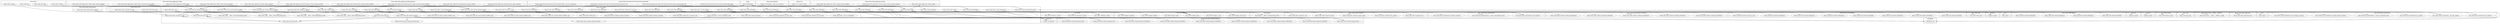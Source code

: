 digraph {
graph [overlap=false]
subgraph cluster_Class_MOP_Mixin_HasMethods {
	label="Class::MOP::Mixin::HasMethods";
	"Class::MOP::Mixin::HasMethods::has_method";
	"Class::MOP::Mixin::HasMethods::_restore_metamethods_from";
	"Class::MOP::Mixin::HasMethods::reset_package_cache_flag";
	"Class::MOP::Mixin::HasMethods::wrapped_method_metaclass";
	"Class::MOP::Mixin::HasMethods::_add_meta_method";
	"Class::MOP::Mixin::HasMethods::get_method";
}
subgraph cluster_Class_MOP_Module {
	label="Class::MOP::Module";
	"Class::MOP::Module::create";
}
subgraph cluster_Moose_Meta_Role_Application_RoleSummation {
	label="Moose::Meta::Role::Application::RoleSummation";
	"Moose::Meta::Role::Application::RoleSummation::check_required_methods";
	"Moose::Meta::Role::Application::RoleSummation::apply_override_method_modifiers";
	"Moose::Meta::Role::Application::RoleSummation::apply_attributes";
	"Moose::Meta::Role::Application::RoleSummation::apply_methods";
	"Moose::Meta::Role::Application::RoleSummation::apply_method_modifiers";
}
subgraph cluster_Scalar_Util {
	label="Scalar::Util";
	"Scalar::Util::blessed";
}
subgraph cluster_Moose_Meta_Role_Method_Conflicting {
	label="Moose::Meta::Role::Method::Conflicting";
	"Moose::Meta::Role::Method::Conflicting::BEGIN@3";
	"Moose::Meta::Role::Method::Conflicting::BEGIN@15";
	"Moose::Meta::Role::Method::Conflicting::BEGIN@13";
	"Moose::Meta::Role::Method::Conflicting::BEGIN@11";
	"Moose::Meta::Role::Method::Conflicting::BEGIN@10";
}
subgraph cluster_Moose_Meta_Role_Application_ToClass {
	label="Moose::Meta::Role::Application::ToClass";
	"Moose::Meta::Role::Application::ToClass::apply_override_method_modifiers";
	"Moose::Meta::Role::Application::ToClass::apply";
	"Moose::Meta::Role::Application::ToClass::apply_method_modifiers";
}
subgraph cluster_metaclass {
	label="metaclass";
	"metaclass::import";
}
subgraph cluster_UNIVERSAL {
	label="UNIVERSAL";
	"UNIVERSAL::isa";
}
subgraph cluster_Moose_Meta_Class {
	label="Moose::Meta::Class";
	"Moose::Meta::Class::does_role";
	"Moose::Meta::Class::calculate_all_roles";
}
subgraph cluster_Class_Load {
	label="Class::Load";
	"Class::Load::load_class";
}
subgraph cluster_warnings {
	label="warnings";
	"warnings::import";
}
subgraph cluster_Moose_Meta_Role {
	label="Moose::Meta::Role";
	"Moose::Meta::Role::BEGIN@18";
	"Moose::Meta::Role::get_override_method_modifier";
	"Moose::Meta::Role::_new";
	"Moose::Meta::Role::get_required_methods_map";
	"Moose::Meta::Role::__ANON__[Moose/Meta/Role.pm:354]";
	"Moose::Meta::Role::__ANON__[Moose/Meta/Role.pm:400]";
	"Moose::Meta::Role::initialize";
	"Moose::Meta::Role::BEGIN@16";
	"Moose::Meta::Role::add_override_method_modifier";
	"Moose::Meta::Role::get_method_modifier_list";
	"Moose::Meta::Role::create_anon_role";
	"Moose::Meta::Role::__ANON__[Moose/Meta/Role.pm:308]";
	"Moose::Meta::Role::composition_class_roles";
	"Moose::Meta::Role::add_required_methods";
	"Moose::Meta::Role::add_role";
	"Moose::Meta::Role::add_attribute";
	"Moose::Meta::Role::applied_attribute_metaclass";
	"Moose::Meta::Role::application_to_instance_class";
	"Moose::Meta::Role::_anon_package_prefix";
	"Moose::Meta::Role::conflicting_method_metaclass";
	"Moose::Meta::Role::method_metaclass";
	"Moose::Meta::Role::required_method_metaclass";
	"Moose::Meta::Role::BEGIN@23";
	"Moose::Meta::Role::BEGIN@22";
	"Moose::Meta::Role::_role_for_combination";
	"Moose::Meta::Role::BEGIN@19";
	"Moose::Meta::Role::find_method_by_name";
	"Moose::Meta::Role::BEGIN@24";
	"Moose::Meta::Role::calculate_all_roles";
	"Moose::Meta::Role::BEGIN@14";
	"Moose::Meta::Role::does_role";
	"Moose::Meta::Role::BEGIN@27";
	"Moose::Meta::Role::BEGIN@13";
	"Moose::Meta::Role::get_after_method_modifiers_map";
	"Moose::Meta::Role::BEGIN@21";
	"Moose::Meta::Role::BEGIN@20";
	"Moose::Meta::Role::get_override_method_modifiers_map";
	"Moose::Meta::Role::_restore_metaobjects_from";
	"Moose::Meta::Role::BEGIN@11";
	"Moose::Meta::Role::_meta_method_class";
	"Moose::Meta::Role::BEGIN@10";
	"Moose::Meta::Role::application_to_role_class";
	"Moose::Meta::Role::BEGIN@2";
	"Moose::Meta::Role::has_override_method_modifier";
	"Moose::Meta::Role::combine";
	"Moose::Meta::Role::BEGIN@25";
	"Moose::Meta::Role::create";
	"Moose::Meta::Role::add_conflicting_method";
	"Moose::Meta::Role::application_to_class_class";
	"Moose::Meta::Role::CORE:match";
	"Moose::Meta::Role::apply";
	"Moose::Meta::Role::get_before_method_modifiers_map";
	"Moose::Meta::Role::BEGIN@15";
	"Moose::Meta::Role::get_around_method_modifiers_map";
	"Moose::Meta::Role::reinitialize";
	"Moose::Meta::Role::__ANON__[Moose/Meta/Role.pm:91]";
	"Moose::Meta::Role::get_roles";
	"Moose::Meta::Role::BEGIN@9";
	"Moose::Meta::Role::_attach_attribute";
}
subgraph cluster_Moose_Meta_Class___ANON___SERIAL_2 {
	label="Moose::Meta::Class::__ANON__::SERIAL::2";
	"Moose::Meta::Class::__ANON__::SERIAL::2::apply";
}
subgraph cluster_Moose_Role {
	label="Moose::Role";
	"Moose::Role::override";
	"Moose::Role::has";
	"Moose::Role::init_meta";
	"Moose::Role::requires";
}
subgraph cluster_Class_MOP_Mixin_AttributeCore {
	label="Class::MOP::Mixin::AttributeCore";
	"Class::MOP::Mixin::AttributeCore::default";
}
subgraph cluster_Moose_Meta_Role_Application_ToRole {
	label="Moose::Meta::Role::Application::ToRole";
	"Moose::Meta::Role::Application::ToRole::check_required_methods";
	"Moose::Meta::Role::Application::ToRole::apply_override_method_modifiers";
	"Moose::Meta::Role::Application::ToRole::apply_method_modifiers";
	"Moose::Meta::Role::Application::ToRole::apply_attributes";
	"Moose::Meta::Role::Application::ToRole::apply";
}
subgraph cluster_Moose {
	label="Moose";
	"Moose::BEGIN@36";
}
subgraph cluster_MooseX_Role_Parameterized_Meta_Role_Parameterizable {
	label="MooseX::Role::Parameterized::Meta::Role::Parameterizable";
	"MooseX::Role::Parameterized::Meta::Role::Parameterizable::generate_role";
	"MooseX::Role::Parameterized::Meta::Role::Parameterizable::apply";
	"MooseX::Role::Parameterized::Meta::Role::Parameterizable::apply_parameterizable_role";
	"MooseX::Role::Parameterized::Meta::Role::Parameterizable::_role_for_combination";
}
subgraph cluster_base {
	label="base";
	"base::import";
}
subgraph cluster_Exporter {
	label="Exporter";
	"Exporter::import";
}
subgraph cluster_Moose_Meta_Role_Composite {
	label="Moose::Meta::Role::Composite";
	"Moose::Meta::Role::Composite::new";
	"Moose::Meta::Role::Composite::apply_params";
	"Moose::Meta::Role::Composite::has_method";
	"Moose::Meta::Role::Composite::_new";
	"Moose::Meta::Role::Composite::name";
}
subgraph cluster_Moose_Util_MetaRole {
	label="Moose::Util::MetaRole";
	"Moose::Util::MetaRole::_make_new_metaclass";
}
subgraph cluster_Moose_Meta_Role_Method {
	label="Moose::Meta::Role::Method";
	"Moose::Meta::Role::Method::BEGIN@10";
	"Moose::Meta::Role::Method::BEGIN@11";
	"Moose::Meta::Role::Method::BEGIN@3";
	"Moose::Meta::Role::Method::BEGIN@13";
}
subgraph cluster_Moose_Meta_Role_Attribute {
	label="Moose::Meta::Role::Attribute";
	"Moose::Meta::Role::Attribute::BEGIN@16";
	"Moose::Meta::Role::Attribute::BEGIN@10";
	"Moose::Meta::Role::Attribute::BEGIN@2";
	"Moose::Meta::Role::Attribute::BEGIN@12";
	"Moose::Meta::Role::Attribute::attach_to_role";
	"Moose::Meta::Role::Attribute::BEGIN@14";
	"Moose::Meta::Role::Attribute::BEGIN@9";
	"Moose::Meta::Role::Attribute::BEGIN@13";
}
subgraph cluster_Moose_Meta_Role_Method_Required {
	label="Moose::Meta::Role::Method::Required";
	"Moose::Meta::Role::Method::Required::BEGIN@14";
	"Moose::Meta::Role::Method::Required::BEGIN@17";
	"Moose::Meta::Role::Method::Required::BEGIN@12";
	"Moose::Meta::Role::Method::Required::BEGIN@10";
	"Moose::Meta::Role::Method::Required::BEGIN@11";
	"Moose::Meta::Role::Method::Required::name";
	"Moose::Meta::Role::Method::Required::BEGIN@3";
	"Moose::Meta::Role::Method::Required::new";
	"Moose::Meta::Role::Method::Required::meta";
}
subgraph cluster_Class_MOP_Mixin_HasAttributes {
	label="Class::MOP::Mixin::HasAttributes";
	"Class::MOP::Mixin::HasAttributes::_restore_metaattributes_from";
	"Class::MOP::Mixin::HasAttributes::add_attribute";
	"Class::MOP::Mixin::HasAttributes::attribute_metaclass";
}
subgraph cluster_Class_MOP_Mixin {
	label="Class::MOP::Mixin";
	"Class::MOP::Mixin::meta";
}
subgraph cluster_Sub_Exporter {
	label="Sub::Exporter";
	"Sub::Exporter::__ANON__[Sub/Exporter.pm:756]";
}
subgraph cluster_Moose_Util {
	label="Moose::Util";
	"Moose::Util::_apply_all_roles";
}
subgraph cluster_strict {
	label="strict";
	"strict::import";
}
subgraph cluster_Class_MOP {
	label="Class::MOP";
	"Class::MOP::_definition_context";
	"Class::MOP::get_metaclass_by_name";
	"Class::MOP::metaclass_is_weak";
}
subgraph cluster_Class_MOP_Package {
	label="Class::MOP::Package";
	"Class::MOP::Package::is_anon";
	"Class::MOP::Package::reinitialize";
	"Class::MOP::Package::initialize";
	"Class::MOP::Package::name";
	"Class::MOP::Package::create";
	"Class::MOP::Package::create_anon";
}
subgraph cluster_Moose_Meta_Role_Application {
	label="Moose::Meta::Role::Application";
	"Moose::Meta::Role::Application::new";
}
"Class::MOP::Mixin::AttributeCore::default" -> "Moose::Meta::Role::__ANON__[Moose/Meta/Role.pm:354]";
"Moose::Meta::Role::_new" -> "Moose::Meta::Role::__ANON__[Moose/Meta/Role.pm:354]";
"Moose::Meta::Role::Composite::_new" -> "Moose::Meta::Role::__ANON__[Moose/Meta/Role.pm:354]";
"Class::MOP::Mixin::AttributeCore::default" -> "Moose::Meta::Role::__ANON__[Moose/Meta/Role.pm:308]";
"Moose::Meta::Role::_new" -> "Moose::Meta::Role::__ANON__[Moose/Meta/Role.pm:308]";
"Moose::Meta::Role::Composite::_new" -> "Moose::Meta::Role::__ANON__[Moose/Meta/Role.pm:308]";
"Moose::Meta::Role::apply" -> "Moose::Meta::Class::__ANON__::SERIAL::2::apply";
"Moose::Meta::Role::BEGIN@22" -> "Moose::Meta::Role::Method::Conflicting::BEGIN@10";
"Moose::Meta::Role::reinitialize" -> "Class::MOP::Mixin::HasMethods::wrapped_method_metaclass";
"Moose::Meta::Role::add_required_methods" -> "Scalar::Util::blessed";
"Moose::Meta::Role::add_attribute" -> "Scalar::Util::blessed";
"Moose::Meta::Role::add_role" -> "Scalar::Util::blessed";
"Moose::Meta::Role::reinitialize" -> "Scalar::Util::blessed";
"Moose::Meta::Role::does_role" -> "Scalar::Util::blessed";
"Moose::Meta::Role::combine" -> "Scalar::Util::blessed";
"Moose::Meta::Role::apply" -> "Scalar::Util::blessed";
"Moose::Meta::Role::BEGIN@21" -> "Moose::Meta::Role::Method::Required::BEGIN@10";
"Moose::Meta::Role::BEGIN@22" -> "Moose::Meta::Role::Method::Conflicting::BEGIN@13";
"Moose::Meta::Role::reinitialize" -> "Moose::Meta::Role::application_to_class_class";
"Moose::Meta::Role::apply" -> "Moose::Meta::Role::application_to_class_class";
"Moose::BEGIN@36" -> "Moose::Meta::Role::BEGIN@15";
"Moose::BEGIN@36" -> "Moose::Meta::Role::BEGIN@9";
"Moose::Meta::Role::combine" -> "MooseX::Role::Parameterized::Meta::Role::Parameterizable::_role_for_combination";
"Moose::Meta::Role::apply" -> "Moose::Meta::Role::Application::ToClass::apply";
"Moose::Meta::Role::BEGIN@21" -> "Class::MOP::_definition_context";
"Moose::Meta::Role::BEGIN@22" -> "Class::MOP::_definition_context";
"Moose::Meta::Role::BEGIN@19" -> "Class::MOP::_definition_context";
"Moose::Meta::Role::BEGIN@19" -> "Moose::Meta::Role::Attribute::BEGIN@13";
"Moose::Meta::Role::find_method_by_name" -> "Class::MOP::Mixin::HasMethods::get_method";
"Moose::Meta::Role::create" -> "Class::MOP::Module::create";
"Moose::BEGIN@36" -> "Moose::Meta::Role::BEGIN@24";
"Moose::Meta::Role::reinitialize" -> "Moose::Meta::Role::required_method_metaclass";
"Moose::Meta::Role::add_required_methods" -> "Moose::Meta::Role::required_method_metaclass";
"Moose::BEGIN@36" -> "Moose::Meta::Role::BEGIN@22";
"Moose::BEGIN@36" -> "Moose::Meta::Role::BEGIN@10";
"Moose::Meta::Role::BEGIN@20" -> "Moose::Meta::Role::Method::BEGIN@10";
"Moose::Meta::Role::BEGIN@21" -> "Moose::Meta::Role::Method::Required::BEGIN@3";
"Moose::Meta::Class::does_role" -> "Moose::Meta::Role::does_role";
"Moose::Meta::Role::does_role" -> "Moose::Meta::Role::does_role";
"Moose::Meta::Role::get_method_modifier_list" -> "Moose::Meta::Role::get_after_method_modifiers_map";
"Moose::Meta::Role::Application::ToRole::apply_override_method_modifiers" -> "Moose::Meta::Role::has_override_method_modifier";
"Moose::Meta::Role::BEGIN@21" -> "Moose::Meta::Role::Method::Required::BEGIN@12";
"Moose::Util::_apply_all_roles" -> "Moose::Meta::Role::apply";
"MooseX::Role::Parameterized::Meta::Role::Parameterizable::apply" -> "Moose::Meta::Role::apply";
"MooseX::Role::Parameterized::Meta::Role::Parameterizable::apply_parameterizable_role" -> "Moose::Meta::Role::apply";
"Moose::Meta::Role::_restore_metaobjects_from" -> "Class::MOP::Mixin::HasAttributes::_restore_metaattributes_from";
"Moose::Meta::Role::BEGIN@19" -> "Moose::Meta::Role::Attribute::BEGIN@12";
"Moose::BEGIN@36" -> "Moose::Meta::Role::BEGIN@23";
"Moose::Meta::Role::apply" -> "Class::Load::load_class";
"Moose::Meta::Role::BEGIN@22" -> "Moose::Meta::Role::Method::Conflicting::BEGIN@3";
"Moose::Meta::Role::BEGIN@11" -> "metaclass::import";
"Moose::Meta::Role::add_conflicting_method" -> "Moose::Meta::Role::Method::Required::new";
"Moose::Meta::Role::add_required_methods" -> "Moose::Meta::Role::Method::Required::new";
"Moose::Meta::Role::BEGIN@21" -> "Moose::Meta::Role::Method::Required::BEGIN@14";
"Moose::BEGIN@36" -> "Moose::Meta::Role::BEGIN@16";
"Moose::Meta::Role::Application::RoleSummation::check_required_methods" -> "Moose::Meta::Role::add_required_methods";
"Moose::Meta::Role::Application::ToRole::check_required_methods" -> "Moose::Meta::Role::add_required_methods";
"Moose::Meta::Role::add_conflicting_method" -> "Moose::Meta::Role::add_required_methods";
"Moose::Role::requires" -> "Moose::Meta::Role::add_required_methods";
"Moose::Meta::Role::BEGIN@16" -> "Sub::Exporter::__ANON__[Sub/Exporter.pm:756]";
"Moose::Meta::Role::BEGIN@24" -> "Sub::Exporter::__ANON__[Sub/Exporter.pm:756]";
"Moose::Meta::Role::Application::ToRole::apply_override_method_modifiers" -> "Moose::Meta::Role::get_method_modifier_list";
"Moose::Meta::Role::Application::RoleSummation::apply_override_method_modifiers" -> "Moose::Meta::Role::get_method_modifier_list";
"Moose::Meta::Role::Application::ToRole::apply_method_modifiers" -> "Moose::Meta::Role::get_method_modifier_list";
"Moose::Meta::Role::Application::ToClass::apply_override_method_modifiers" -> "Moose::Meta::Role::get_method_modifier_list";
"Moose::Meta::Role::Application::ToClass::apply_method_modifiers" -> "Moose::Meta::Role::get_method_modifier_list";
"Moose::Meta::Role::Application::RoleSummation::apply_method_modifiers" -> "Moose::Meta::Role::get_method_modifier_list";
"Moose::Meta::Role::Composite::new" -> "Moose::Meta::Role::composition_class_roles";
"Moose::BEGIN@36" -> "Moose::Meta::Role::BEGIN@19";
"Moose::Meta::Role::create_anon_role" -> "Class::MOP::Package::create_anon";
"Moose::Meta::Role::BEGIN@9" -> "strict::import";
"Moose::Meta::Role::add_role" -> "Class::MOP::Mixin::HasMethods::reset_package_cache_flag";
"Class::MOP::Package::reinitialize" -> "Moose::Meta::Role::initialize";
"Class::MOP::Package::create" -> "Moose::Meta::Role::initialize";
"Moose::Role::init_meta" -> "Moose::Meta::Role::initialize";
"Moose::Meta::Role::reinitialize" -> "Moose::Meta::Role::conflicting_method_metaclass";
"Moose::Meta::Role::add_conflicting_method" -> "Moose::Meta::Role::conflicting_method_metaclass";
"Moose::Meta::Role::initialize" -> "Class::MOP::Package::initialize";
"Moose::BEGIN@36" -> "Moose::Meta::Role::BEGIN@2";
"Moose::Meta::Role::BEGIN@22" -> "Moose::Meta::Role::Method::Conflicting::BEGIN@15";
"Moose::Meta::Role::apply" -> "Moose::Meta::Role::Application::new";
"Moose::Meta::Role::add_required_methods" -> "Moose::Meta::Role::Method::Required::name";
"Moose::BEGIN@36" -> "Moose::Meta::Role::BEGIN@14";
"Moose::Meta::Role::BEGIN@19" -> "Class::MOP::Mixin::meta";
"Moose::Meta::Role::reinitialize" -> "Class::MOP::metaclass_is_weak";
"Moose::Meta::Role::get_method_modifier_list" -> "Moose::Meta::Role::get_before_method_modifiers_map";
"Moose::Meta::Role::initialize" -> "Class::MOP::get_metaclass_by_name";
"Moose::Meta::Role::BEGIN@19" -> "Moose::Meta::Role::Attribute::BEGIN@9";
"Moose::BEGIN@36" -> "Moose::Meta::Role::BEGIN@21";
"Moose::Meta::Role::BEGIN@19" -> "Moose::Meta::Role::Attribute::BEGIN@2";
"Moose::Meta::Role::_restore_metaobjects_from" -> "Moose::Meta::Role::get_roles";
"Moose::Meta::Role::calculate_all_roles" -> "Moose::Meta::Role::get_roles";
"Moose::Meta::Role::add_role" -> "Moose::Meta::Role::get_roles";
"Moose::Meta::Role::does_role" -> "Moose::Meta::Role::get_roles";
"Class::MOP::Package::is_anon" -> "Moose::Meta::Role::_anon_package_prefix";
"Class::MOP::Package::create_anon" -> "Moose::Meta::Role::_anon_package_prefix";
"Moose::Meta::Role::combine" -> "Moose::Meta::Role::_role_for_combination";
"Moose::Meta::Role::BEGIN@15" -> "Exporter::import";
"Moose::Meta::Role::BEGIN@13" -> "Exporter::import";
"Moose::Meta::Role::BEGIN@14" -> "Exporter::import";
"Moose::BEGIN@36" -> "Moose::Meta::Role::BEGIN@27";
"Moose::Meta::Role::BEGIN@19" -> "Moose::Meta::Role::Attribute::BEGIN@16";
"Moose::Meta::Role::reinitialize" -> "Moose::Meta::Role::application_to_role_class";
"Moose::Meta::Role::apply" -> "Moose::Meta::Role::application_to_role_class";
"Moose::Meta::Role::BEGIN@20" -> "Moose::Meta::Role::Method::BEGIN@13";
"Moose::Meta::Role::BEGIN@21" -> "Moose::Meta::Role::Method::Required::BEGIN@17";
"Moose::Meta::Role::_restore_metaobjects_from" -> "Class::MOP::Mixin::HasMethods::_restore_metamethods_from";
"Moose::Meta::Role::BEGIN@20" -> "Moose::Meta::Role::Method::BEGIN@11";
"Moose::Meta::Role::BEGIN@27" -> "base::import";
"Moose::Meta::Role::get_method_modifier_list" -> "Moose::Meta::Role::get_override_method_modifiers_map";
"Moose::Meta::Role::add_override_method_modifier" -> "Moose::Meta::Role::get_override_method_modifiers_map";
"Moose::Meta::Role::get_override_method_modifier" -> "Moose::Meta::Role::get_override_method_modifiers_map";
"Moose::Meta::Role::has_override_method_modifier" -> "Moose::Meta::Role::get_override_method_modifiers_map";
"Moose::Meta::Role::reinitialize" -> "Moose::Meta::Role::_restore_metaobjects_from";
"Class::MOP::Package::create_anon" -> "Moose::Meta::Role::create";
"Moose::Meta::Role::BEGIN@10" -> "warnings::import";
"Moose::Meta::Role::reinitialize" -> "Moose::Meta::Role::application_to_instance_class";
"Moose::Meta::Role::Application::ToRole::check_required_methods" -> "Moose::Meta::Role::find_method_by_name";
"Class::MOP::Mixin::HasMethods::_add_meta_method" -> "Moose::Meta::Role::find_method_by_name";
"Moose::BEGIN@36" -> "Moose::Meta::Role::BEGIN@13";
"Moose::Meta::Role::Application::RoleSummation::apply_methods" -> "Moose::Meta::Role::add_conflicting_method";
"Moose::Meta::Role::BEGIN@19" -> "Moose::Meta::Role::Attribute::BEGIN@10";
"MooseX::Role::Parameterized::Meta::Role::Parameterizable::generate_role" -> "Moose::Meta::Role::create_anon_role";
"Moose::Meta::Role::combine" -> "Moose::Meta::Role::Composite::apply_params";
"Moose::Role::override" -> "Moose::Meta::Role::add_override_method_modifier";
"Moose::Meta::Role::Application::ToRole::apply_override_method_modifiers" -> "Moose::Meta::Role::add_override_method_modifier";
"Moose::Meta::Role::Application::RoleSummation::apply_override_method_modifiers" -> "Moose::Meta::Role::add_override_method_modifier";
"Moose::Meta::Role::Application::ToRole::apply" -> "Moose::Meta::Role::add_role";
"Moose::Meta::Role::reinitialize" -> "Moose::Meta::Role::method_metaclass";
"Moose::Meta::Role::calculate_all_roles" -> "Moose::Meta::Role::Composite::name";
"Moose::Meta::Role::BEGIN@22" -> "Moose::Meta::Role::Method::Conflicting::BEGIN@11";
"Moose::Meta::Role::add_override_method_modifier" -> "Moose::Meta::Role::Composite::has_method";
"Moose::Meta::Role::BEGIN@21" -> "Class::MOP::Mixin::HasAttributes::add_attribute";
"Moose::Meta::Role::add_attribute" -> "Class::MOP::Mixin::HasAttributes::add_attribute";
"Moose::Meta::Role::BEGIN@22" -> "Class::MOP::Mixin::HasAttributes::add_attribute";
"Moose::Meta::Role::BEGIN@19" -> "Class::MOP::Mixin::HasAttributes::add_attribute";
"Class::MOP::Mixin::HasAttributes::add_attribute" -> "Moose::Meta::Role::_attach_attribute";
"Moose::Meta::Role::add_role" -> "UNIVERSAL::isa";
"Moose::Meta::Role::reinitialize" -> "UNIVERSAL::isa";
"Moose::Meta::Role::add_attribute" -> "UNIVERSAL::isa";
"Moose::Meta::Role::apply" -> "UNIVERSAL::isa";
"Class::MOP::Mixin::HasMethods::_add_meta_method" -> "Moose::Meta::Role::_meta_method_class";
"Moose::Meta::Role::BEGIN@21" -> "Moose::Meta::Role::Method::Required::BEGIN@11";
"Moose::BEGIN@36" -> "Moose::Meta::Role::BEGIN@25";
"Moose::Meta::Role::Application::ToRole::apply_override_method_modifiers" -> "Moose::Meta::Role::get_override_method_modifier";
"Moose::Meta::Role::Application::RoleSummation::apply_override_method_modifiers" -> "Moose::Meta::Role::get_override_method_modifier";
"Moose::Meta::Role::Application::ToClass::apply_override_method_modifiers" -> "Moose::Meta::Role::get_override_method_modifier";
"Moose::Meta::Role::calculate_all_roles" -> "Moose::Meta::Role::calculate_all_roles";
"Moose::Meta::Class::calculate_all_roles" -> "Moose::Meta::Role::calculate_all_roles";
"Moose::BEGIN@36" -> "Moose::Meta::Role::BEGIN@18";
"Moose::Meta::Role::apply" -> "Moose::Meta::Role::Application::ToRole::apply";
"Moose::Meta::Role::reinitialize" -> "Moose::Meta::Role::applied_attribute_metaclass";
"Moose::Meta::Role::combine" -> "Moose::Meta::Role::Composite::new";
"Moose::BEGIN@36" -> "Moose::Meta::Role::BEGIN@11";
"Moose::Meta::Role::add_override_method_modifier" -> "Class::MOP::Mixin::HasMethods::has_method";
"Moose::Meta::Role::_attach_attribute" -> "Moose::Meta::Role::Attribute::attach_to_role";
"Moose::Meta::Role::add_required_methods" -> "Moose::Meta::Role::get_required_methods_map";
"Class::MOP::Mixin::AttributeCore::default" -> "Moose::Meta::Role::__ANON__[Moose/Meta/Role.pm:400]";
"Moose::Meta::Role::_new" -> "Moose::Meta::Role::__ANON__[Moose/Meta/Role.pm:400]";
"Moose::Meta::Role::Application::ToRole::apply_attributes" -> "Moose::Meta::Role::add_attribute";
"Moose::Meta::Role::Application::RoleSummation::apply_attributes" -> "Moose::Meta::Role::add_attribute";
"Moose::Role::has" -> "Moose::Meta::Role::add_attribute";
"Moose::Meta::Role::reinitialize" -> "Class::MOP::Mixin::HasAttributes::attribute_metaclass";
"Moose::Meta::Role::calculate_all_roles" -> "Class::MOP::Package::name";
"Moose::Meta::Role::does_role" -> "Class::MOP::Package::name";
"Moose::Meta::Role::combine" -> "Class::MOP::Package::name";
"Moose::Meta::Role::reinitialize" -> "Class::MOP::Package::name";
"Class::MOP::Mixin::AttributeCore::default" -> "Moose::Meta::Role::__ANON__[Moose/Meta/Role.pm:91]";
"Moose::Meta::Role::_new" -> "Moose::Meta::Role::__ANON__[Moose/Meta/Role.pm:91]";
"Moose::Meta::Role::Composite::_new" -> "Moose::Meta::Role::__ANON__[Moose/Meta/Role.pm:91]";
"Moose::Meta::Role::BEGIN@19" -> "Moose::Meta::Role::Attribute::BEGIN@14";
"Moose::Meta::Role::add_attribute" -> "Moose::Meta::Role::CORE:match";
"Moose::Meta::Role::BEGIN@22" -> "Moose::Meta::Role::Method::Required::meta";
"Moose::Meta::Role::BEGIN@21" -> "Moose::Meta::Role::Method::Required::meta";
"Moose::Meta::Role::reinitialize" -> "Class::MOP::Package::reinitialize";
"Moose::BEGIN@36" -> "Moose::Meta::Role::BEGIN@20";
"Moose::Meta::Role::BEGIN@20" -> "Moose::Meta::Role::Method::BEGIN@3";
"Moose::Util::MetaRole::_make_new_metaclass" -> "Moose::Meta::Role::reinitialize";
"Moose::Meta::Role::create" -> "Class::MOP::Mixin::HasMethods::_add_meta_method";
"Moose::Util::_apply_all_roles" -> "Moose::Meta::Role::combine";
"Moose::Meta::Role::get_method_modifier_list" -> "Moose::Meta::Role::get_around_method_modifiers_map";
}
